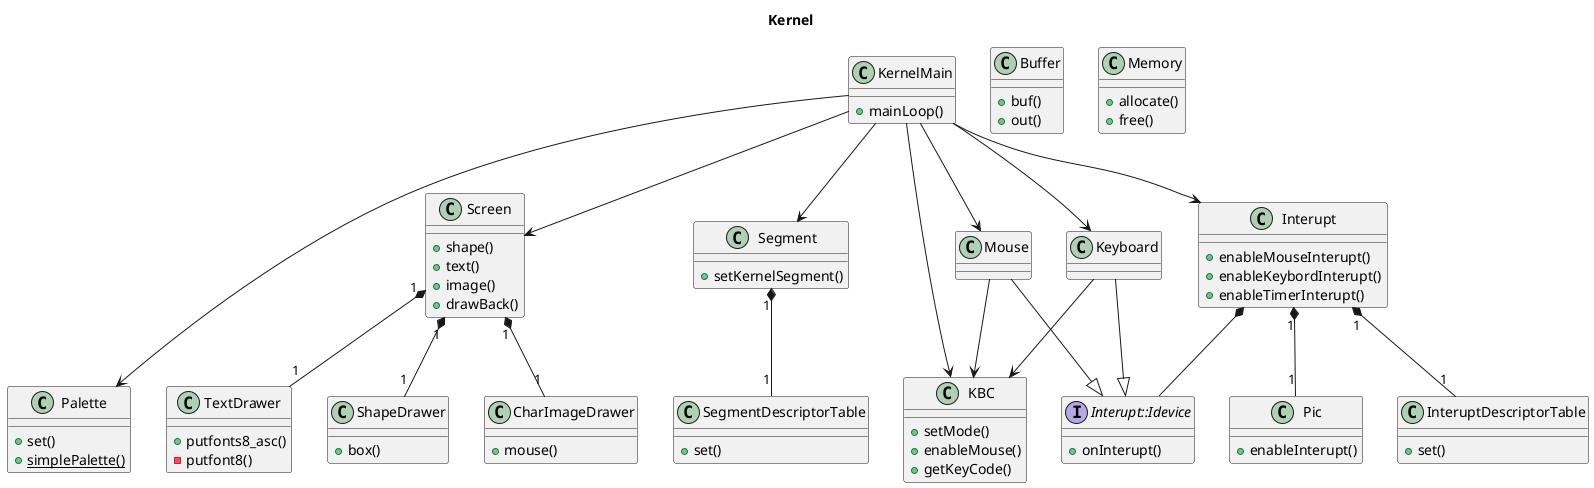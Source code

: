 @startuml

title Kernel

class KernelMain {
    +mainLoop()
}

class Buffer {
    +buf()
    +out()
}

class Memory {
    +allocate()
    +free()
}

class Palette {
    +set()
    {static}+simplePalette()
}

class Screen {
    +shape()
    +text()
    +image()
    +drawBack()
}

class TextDrawer {
    +putfonts8_asc()
    -putfont8()
}

class ShapeDrawer {
    +box()
}

class CharImageDrawer {
    +mouse()
}

class Segment {
    +setKernelSegment()
}

class SegmentDescriptorTable {
    +set()
}

class Interupt {
    +enableMouseInterupt()
    +enableKeybordInterupt()
    +enableTimerInterupt()
}

interface Interupt::Idevice {
    +onInterupt()
}

class InteruptDescriptorTable {
    +set()
}

class Pic {
    +enableInterupt()
}

class Keyboard {
    
}

class KBC {
    +setMode()
    +enableMouse()
    +getKeyCode()
}

class Mouse {

}

KernelMain --> Screen
KernelMain ---> Palette
KernelMain --> Segment
KernelMain --> Interupt
KernelMain --> Keyboard
KernelMain --> Mouse
KernelMain --> KBC
Mouse --> KBC
Keyboard --> KBC
Mouse --|> Interupt::Idevice  
Keyboard --|> Interupt::Idevice
Interupt *-- Interupt::Idevice
Screen "1" *-- "1" TextDrawer
Screen "1" *-- "1" ShapeDrawer
Screen "1" *-- "1" CharImageDrawer
Interupt "1" *-- "1" Pic
Segment "1" *-- "1" SegmentDescriptorTable
Interupt "1" *-- "1" InteruptDescriptorTable

@enduml
